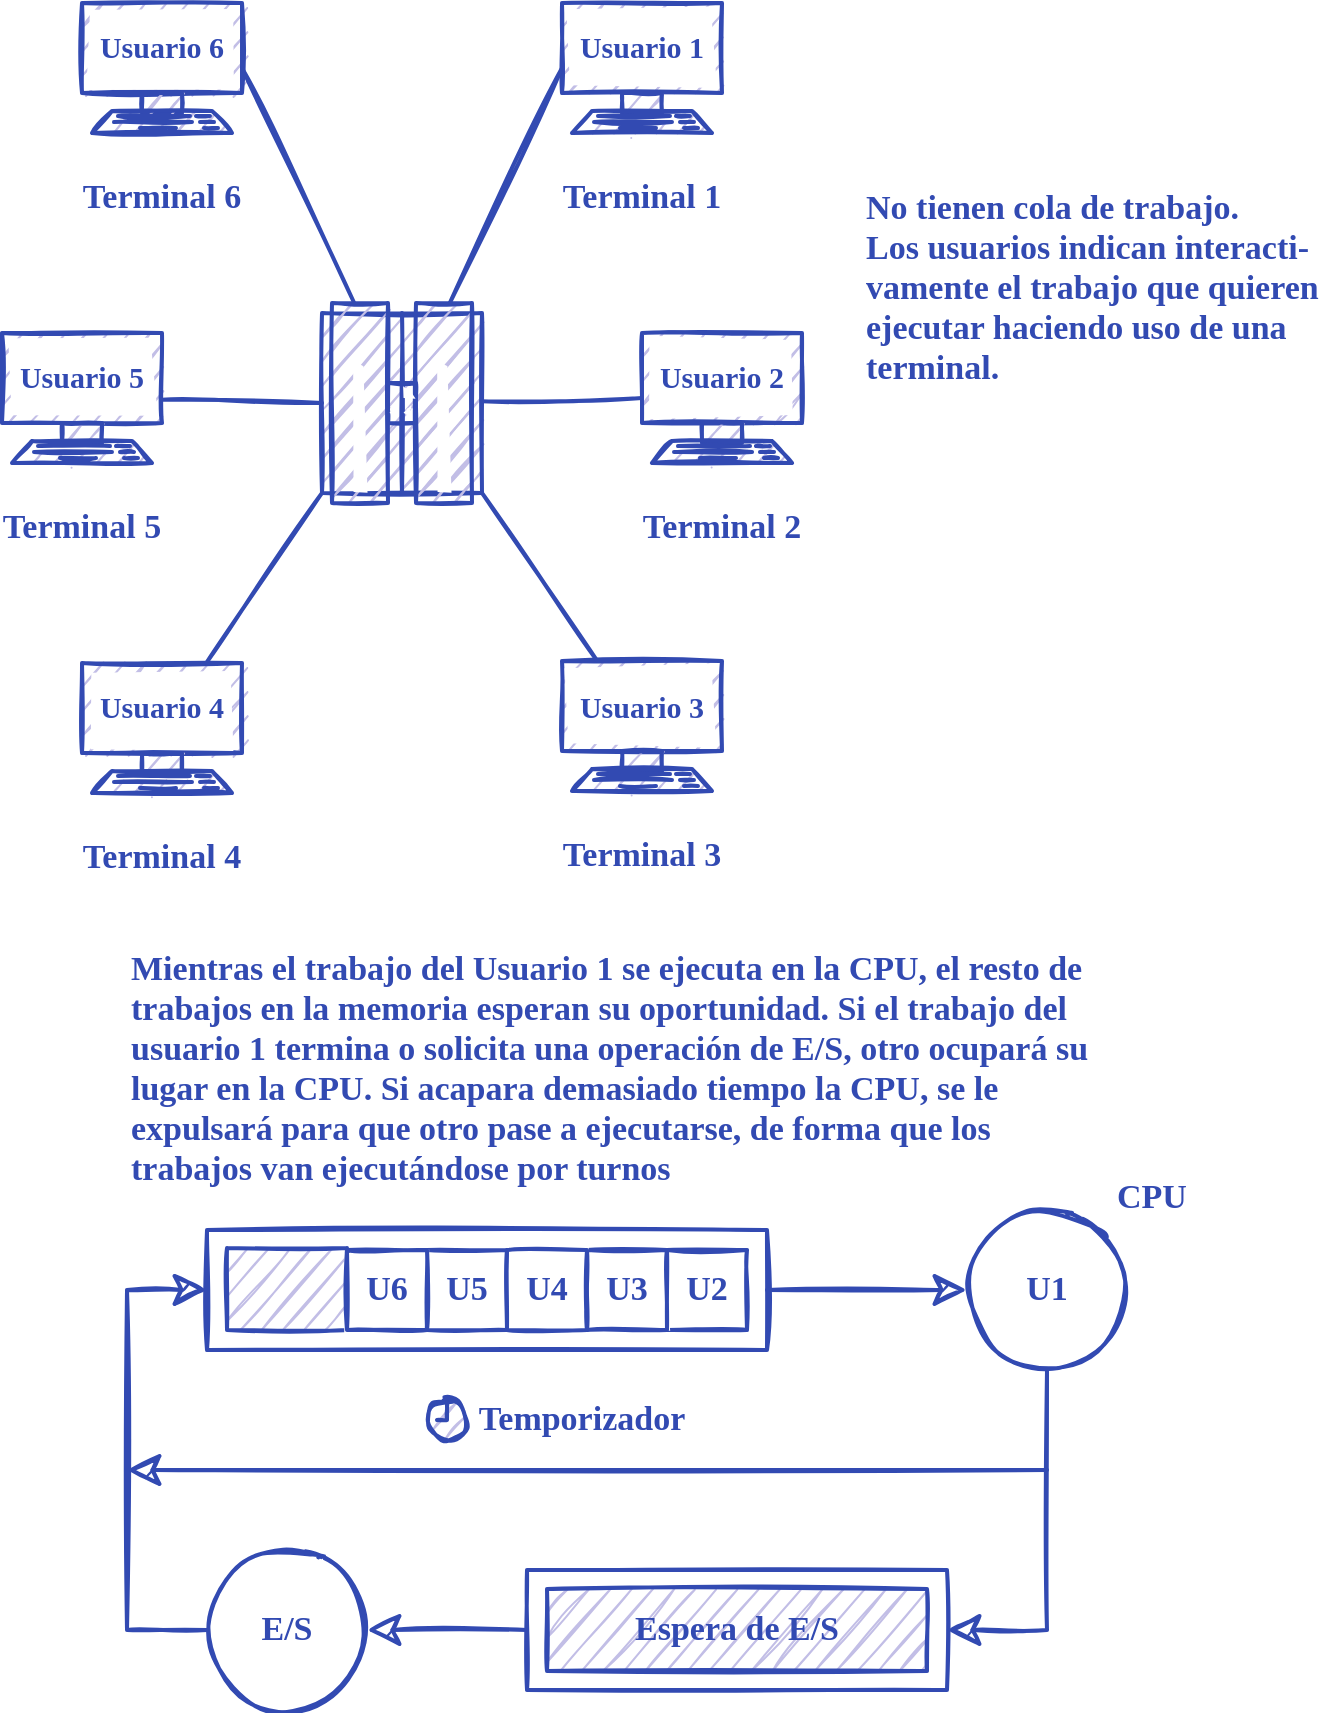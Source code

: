 <mxfile version="15.3.2" type="google"><diagram id="akEowiJKr_ScigKzrRVM" name="Page-1"><mxGraphModel dx="813" dy="1105" grid="1" gridSize="10" guides="1" tooltips="1" connect="1" arrows="1" fold="1" page="1" pageScale="1" pageWidth="689" pageHeight="517" math="0" shadow="0"><root><mxCell id="0"/><mxCell id="1" parent="0"/><mxCell id="MlI6ccFm6GiQp4WP_36M-48" value="Terminal 6" style="fontColor=#324AB2;verticalAlign=middle;verticalLabelPosition=bottom;labelPosition=center;align=center;outlineConnect=0;fillColor=#C2BEE6;strokeColor=#324AB2;gradientColor=none;strokeWidth=2;shape=mxgraph.networks.terminal;sketch=1;rounded=0;shadow=0;fontFamily=Ink Free;fontSource=https%3A%2F%2Full-esit-sistemas-operativos.github.io%2Fssoo-apuntes%2Ffonts%2FInkFree.woff;fontSize=17;fontStyle=1;spacing=20;spacingBottom=5;" parent="1" vertex="1"><mxGeometry x="2120" y="36.5" width="80" height="65" as="geometry"/></mxCell><mxCell id="MlI6ccFm6GiQp4WP_36M-49" value="" style="fontColor=#324AB2;verticalAlign=middle;verticalLabelPosition=bottom;labelPosition=center;align=center;html=1;outlineConnect=0;fillColor=#C2BEE6;strokeColor=#324AB2;gradientColor=none;strokeWidth=2;shape=mxgraph.networks.mainframe;sketch=1;rounded=0;shadow=0;fontFamily=Ink Free;fontSource=https%3A%2F%2Full-esit-sistemas-operativos.github.io%2Fssoo-apuntes%2Ffonts%2FInkFree.woff;fontSize=17;fontStyle=1;spacing=20;spacingBottom=5;" parent="1" vertex="1"><mxGeometry x="2240" y="186.5" width="80" height="100" as="geometry"/></mxCell><mxCell id="MlI6ccFm6GiQp4WP_36M-50" value="Terminal 5" style="fontColor=#324AB2;verticalAlign=middle;verticalLabelPosition=bottom;labelPosition=center;align=center;outlineConnect=0;fillColor=#C2BEE6;strokeColor=#324AB2;gradientColor=none;strokeWidth=2;shape=mxgraph.networks.terminal;sketch=1;rounded=0;shadow=0;fontFamily=Ink Free;fontSource=https%3A%2F%2Full-esit-sistemas-operativos.github.io%2Fssoo-apuntes%2Ffonts%2FInkFree.woff;fontSize=17;fontStyle=1;spacing=20;spacingBottom=5;" parent="1" vertex="1"><mxGeometry x="2080" y="201.5" width="80" height="65" as="geometry"/></mxCell><mxCell id="MlI6ccFm6GiQp4WP_36M-51" value="Terminal 4" style="fontColor=#324AB2;verticalAlign=middle;verticalLabelPosition=bottom;labelPosition=center;align=center;outlineConnect=0;fillColor=#C2BEE6;strokeColor=#324AB2;gradientColor=none;strokeWidth=2;shape=mxgraph.networks.terminal;sketch=1;rounded=0;shadow=0;fontFamily=Ink Free;fontSource=https%3A%2F%2Full-esit-sistemas-operativos.github.io%2Fssoo-apuntes%2Ffonts%2FInkFree.woff;fontSize=17;fontStyle=1;spacing=20;spacingBottom=5;" parent="1" vertex="1"><mxGeometry x="2120" y="366.5" width="80" height="65" as="geometry"/></mxCell><mxCell id="MlI6ccFm6GiQp4WP_36M-52" value="Terminal 1" style="fontColor=#324AB2;verticalAlign=middle;verticalLabelPosition=bottom;labelPosition=center;align=center;outlineConnect=0;fillColor=#C2BEE6;strokeColor=#324AB2;gradientColor=none;strokeWidth=2;shape=mxgraph.networks.terminal;sketch=1;rounded=0;shadow=0;fontFamily=Ink Free;fontSource=https%3A%2F%2Full-esit-sistemas-operativos.github.io%2Fssoo-apuntes%2Ffonts%2FInkFree.woff;fontSize=17;fontStyle=1;spacing=20;spacingBottom=5;" parent="1" vertex="1"><mxGeometry x="2360" y="36.5" width="80" height="65" as="geometry"/></mxCell><mxCell id="MlI6ccFm6GiQp4WP_36M-53" value="Terminal 2" style="fontColor=#324AB2;verticalAlign=middle;verticalLabelPosition=bottom;labelPosition=center;align=center;outlineConnect=0;fillColor=#C2BEE6;strokeColor=#324AB2;gradientColor=none;strokeWidth=2;shape=mxgraph.networks.terminal;sketch=1;rounded=0;shadow=0;fontFamily=Ink Free;fontSource=https%3A%2F%2Full-esit-sistemas-operativos.github.io%2Fssoo-apuntes%2Ffonts%2FInkFree.woff;fontSize=17;fontStyle=1;spacing=20;spacingBottom=5;" parent="1" vertex="1"><mxGeometry x="2400" y="201.5" width="80" height="65" as="geometry"/></mxCell><mxCell id="MlI6ccFm6GiQp4WP_36M-54" value="Terminal 3" style="fontColor=#324AB2;verticalAlign=middle;verticalLabelPosition=bottom;labelPosition=center;align=center;outlineConnect=0;fillColor=#C2BEE6;strokeColor=#324AB2;gradientColor=none;strokeWidth=2;shape=mxgraph.networks.terminal;sketch=1;rounded=0;shadow=0;fontFamily=Ink Free;fontSource=https%3A%2F%2Full-esit-sistemas-operativos.github.io%2Fssoo-apuntes%2Ffonts%2FInkFree.woff;fontSize=17;fontStyle=1;spacing=20;spacingBottom=5;" parent="1" vertex="1"><mxGeometry x="2360" y="365.5" width="80" height="65" as="geometry"/></mxCell><mxCell id="MlI6ccFm6GiQp4WP_36M-55" value="" style="endArrow=none;strokeWidth=2;fontFamily=Ink Free;fontSize=17;sketch=1;endSize=12;rounded=0;endFill=0;startSize=12;startArrow=none;startFill=0;strokeColor=#324AB2;fontColor=#324AB2;spacingBottom=5;fontStyle=1;entryX=1;entryY=0.95;entryDx=0;entryDy=0;entryPerimeter=0;" parent="1" source="MlI6ccFm6GiQp4WP_36M-54" target="MlI6ccFm6GiQp4WP_36M-49" edge="1"><mxGeometry width="50" height="50" relative="1" as="geometry"><mxPoint x="2420" y="558" as="sourcePoint"/><mxPoint x="2320" y="558" as="targetPoint"/></mxGeometry></mxCell><mxCell id="MlI6ccFm6GiQp4WP_36M-56" value="" style="endArrow=none;strokeWidth=2;fontFamily=Ink Free;fontSize=17;sketch=1;endSize=12;rounded=0;endFill=0;startSize=12;startArrow=none;startFill=0;strokeColor=#324AB2;fontColor=#324AB2;spacingBottom=5;fontStyle=1;entryX=0;entryY=0.95;entryDx=0;entryDy=0;entryPerimeter=0;" parent="1" source="MlI6ccFm6GiQp4WP_36M-51" target="MlI6ccFm6GiQp4WP_36M-49" edge="1"><mxGeometry width="50" height="50" relative="1" as="geometry"><mxPoint x="2387.682" y="375.5" as="sourcePoint"/><mxPoint x="2330" y="291.5" as="targetPoint"/></mxGeometry></mxCell><mxCell id="MlI6ccFm6GiQp4WP_36M-57" value="" style="endArrow=none;strokeWidth=2;fontFamily=Ink Free;fontSize=17;sketch=1;endSize=12;rounded=0;endFill=0;startSize=12;startArrow=none;startFill=0;strokeColor=#324AB2;fontColor=#324AB2;spacingBottom=5;fontStyle=1;entryX=0;entryY=0.5;entryDx=0;entryDy=0;entryPerimeter=0;" parent="1" source="MlI6ccFm6GiQp4WP_36M-50" target="MlI6ccFm6GiQp4WP_36M-49" edge="1"><mxGeometry width="50" height="50" relative="1" as="geometry"><mxPoint x="2192.128" y="376.5" as="sourcePoint"/><mxPoint x="2250" y="291.5" as="targetPoint"/></mxGeometry></mxCell><mxCell id="MlI6ccFm6GiQp4WP_36M-58" value="" style="endArrow=none;strokeWidth=2;fontFamily=Ink Free;fontSize=17;sketch=1;endSize=12;rounded=0;endFill=0;startSize=12;startArrow=none;startFill=0;strokeColor=#324AB2;fontColor=#324AB2;spacingBottom=5;fontStyle=1;entryX=0;entryY=0.5;entryDx=0;entryDy=0;entryPerimeter=0;" parent="1" source="MlI6ccFm6GiQp4WP_36M-49" target="MlI6ccFm6GiQp4WP_36M-53" edge="1"><mxGeometry width="50" height="50" relative="1" as="geometry"><mxPoint x="2330" y="245" as="sourcePoint"/><mxPoint x="2250" y="246.5" as="targetPoint"/></mxGeometry></mxCell><mxCell id="MlI6ccFm6GiQp4WP_36M-59" value="" style="endArrow=none;strokeWidth=2;fontFamily=Ink Free;fontSize=17;sketch=1;endSize=12;rounded=0;endFill=0;startSize=12;startArrow=none;startFill=0;strokeColor=#324AB2;fontColor=#324AB2;spacingBottom=5;fontStyle=1;exitX=1;exitY=0.5;exitDx=0;exitDy=0;exitPerimeter=0;" parent="1" source="MlI6ccFm6GiQp4WP_36M-48" target="MlI6ccFm6GiQp4WP_36M-49" edge="1"><mxGeometry width="50" height="50" relative="1" as="geometry"><mxPoint x="2170" y="244.833" as="sourcePoint"/><mxPoint x="2250" y="246.5" as="targetPoint"/></mxGeometry></mxCell><mxCell id="MlI6ccFm6GiQp4WP_36M-60" value="" style="endArrow=none;strokeWidth=2;fontFamily=Ink Free;fontSize=17;sketch=1;endSize=12;rounded=0;endFill=0;startSize=12;startArrow=none;startFill=0;strokeColor=#324AB2;fontColor=#324AB2;spacingBottom=5;fontStyle=1;exitX=0;exitY=0.5;exitDx=0;exitDy=0;exitPerimeter=0;" parent="1" source="MlI6ccFm6GiQp4WP_36M-52" target="MlI6ccFm6GiQp4WP_36M-49" edge="1"><mxGeometry width="50" height="50" relative="1" as="geometry"><mxPoint x="2210" y="79" as="sourcePoint"/><mxPoint x="2266.119" y="196.5" as="targetPoint"/></mxGeometry></mxCell><mxCell id="MlI6ccFm6GiQp4WP_36M-61" value="Usuario 6" style="text;strokeColor=none;fillColor=none;align=center;verticalAlign=middle;rounded=0;shadow=0;sketch=1;fontFamily=Ink Free;fontSize=15;fontStyle=1;spacingRight=0;fontColor=#324AB2;spacingBottom=5;spacing=5;" parent="1" vertex="1"><mxGeometry x="2130" y="40" width="60" height="40" as="geometry"/></mxCell><mxCell id="MlI6ccFm6GiQp4WP_36M-62" value="Usuario 1" style="text;strokeColor=none;fillColor=none;align=center;verticalAlign=middle;rounded=0;shadow=0;sketch=1;fontFamily=Ink Free;fontSize=15;fontStyle=1;spacingRight=0;fontColor=#324AB2;spacingBottom=5;spacing=5;" parent="1" vertex="1"><mxGeometry x="2370" y="40" width="60" height="40" as="geometry"/></mxCell><mxCell id="MlI6ccFm6GiQp4WP_36M-63" value="Usuario 2" style="text;strokeColor=none;fillColor=none;align=center;verticalAlign=middle;rounded=0;shadow=0;sketch=1;fontFamily=Ink Free;fontSize=15;fontStyle=1;spacingRight=0;fontColor=#324AB2;spacingBottom=5;spacing=5;" parent="1" vertex="1"><mxGeometry x="2400" y="205" width="80" height="40" as="geometry"/></mxCell><mxCell id="MlI6ccFm6GiQp4WP_36M-64" value="Usuario 3" style="text;strokeColor=none;fillColor=none;align=center;verticalAlign=middle;rounded=0;shadow=0;sketch=1;fontFamily=Ink Free;fontSize=15;fontStyle=1;spacingRight=0;fontColor=#324AB2;spacingBottom=5;spacing=5;" parent="1" vertex="1"><mxGeometry x="2360" y="370" width="80" height="40" as="geometry"/></mxCell><mxCell id="MlI6ccFm6GiQp4WP_36M-65" value="Usuario 4" style="text;strokeColor=none;fillColor=none;align=center;verticalAlign=middle;rounded=0;shadow=0;sketch=1;fontFamily=Ink Free;fontSize=15;fontStyle=1;spacingRight=0;fontColor=#324AB2;spacingBottom=5;spacing=5;" parent="1" vertex="1"><mxGeometry x="2120" y="370" width="80" height="40" as="geometry"/></mxCell><mxCell id="MlI6ccFm6GiQp4WP_36M-66" value="Usuario 5" style="text;strokeColor=none;fillColor=none;align=center;verticalAlign=middle;rounded=0;shadow=0;sketch=1;fontFamily=Ink Free;fontSize=15;fontStyle=1;spacingRight=0;fontColor=#324AB2;spacingBottom=5;spacing=5;" parent="1" vertex="1"><mxGeometry x="2080" y="205" width="80" height="40" as="geometry"/></mxCell><mxCell id="MlI6ccFm6GiQp4WP_36M-67" value="No tienen cola de trabajo.&#10;Los usuarios indican interacti-&#10;vamente el trabajo que quieren&#10;ejecutar haciendo uso de una&#10;terminal." style="rounded=0;shadow=0;sketch=1;strokeWidth=2;fillColor=none;fontFamily=Ink Free;fontSize=17;spacing=2;strokeColor=none;fontColor=#324AB2;spacingBottom=5;fontStyle=1;align=left;" parent="1" vertex="1"><mxGeometry x="2510" y="119" width="230" height="121" as="geometry"/></mxCell><mxCell id="MlI6ccFm6GiQp4WP_36M-68" value="" style="rounded=0;shadow=0;sketch=1;strokeWidth=2;fontFamily=Ink Free;fontSize=17;spacing=20;strokeColor=#324AB2;fontColor=#324AB2;fillColor=#C2BEE6;fontSource=https%3A%2F%2Full-esit-sistemas-operativos.github.io%2Fssoo-apuntes%2Ffonts%2FInkFree.woff;fontStyle=1;spacingBottom=5;" parent="1" vertex="1"><mxGeometry x="2352.5" y="829.5" width="190" height="41" as="geometry"/></mxCell><mxCell id="MlI6ccFm6GiQp4WP_36M-69" value="" style="rounded=0;shadow=0;sketch=1;strokeWidth=2;fillColor=none;fontFamily=Ink Free;fontSize=17;spacing=20;fontStyle=1;strokeColor=#324AB2;fontColor=#324AB2;spacingBottom=5;" parent="1" vertex="1"><mxGeometry x="2182.5" y="650" width="280" height="60" as="geometry"/></mxCell><mxCell id="MlI6ccFm6GiQp4WP_36M-70" value="Espera de E/S" style="rounded=0;shadow=0;sketch=1;strokeWidth=2;fillColor=none;fontFamily=Ink Free;fontSize=17;spacing=20;fontStyle=1;strokeColor=#324AB2;fontColor=#324AB2;spacingBottom=5;" parent="1" vertex="1"><mxGeometry x="2342.5" y="820" width="210" height="60" as="geometry"/></mxCell><mxCell id="MlI6ccFm6GiQp4WP_36M-71" value="" style="endArrow=none;strokeWidth=2;fontFamily=Ink Free;fontSize=17;sketch=1;endSize=12;rounded=0;endFill=0;startSize=12;startArrow=classic;startFill=1;strokeColor=#324AB2;fontColor=#324AB2;spacingBottom=5;fontStyle=1;exitX=0;exitY=0.5;exitDx=0;exitDy=0;entryX=1;entryY=0.5;entryDx=0;entryDy=0;" parent="1" source="MlI6ccFm6GiQp4WP_36M-73" target="MlI6ccFm6GiQp4WP_36M-69" edge="1"><mxGeometry width="50" height="50" relative="1" as="geometry"><mxPoint x="2502.5" y="680" as="sourcePoint"/><mxPoint x="2422.5" y="679.5" as="targetPoint"/></mxGeometry></mxCell><mxCell id="MlI6ccFm6GiQp4WP_36M-72" value="" style="endArrow=none;strokeWidth=2;fontFamily=Ink Free;fontSize=17;sketch=1;endSize=12;rounded=0;endFill=0;startSize=12;startArrow=classic;startFill=1;exitX=1;exitY=0.5;exitDx=0;exitDy=0;strokeColor=#324AB2;fontColor=#324AB2;spacingBottom=5;fontStyle=1;entryX=0.5;entryY=1;entryDx=0;entryDy=0;" parent="1" source="MlI6ccFm6GiQp4WP_36M-70" target="MlI6ccFm6GiQp4WP_36M-73" edge="1"><mxGeometry width="50" height="50" relative="1" as="geometry"><mxPoint x="2144" y="830" as="sourcePoint"/><mxPoint x="2592.5" y="810" as="targetPoint"/><Array as="points"><mxPoint x="2602.5" y="850"/></Array></mxGeometry></mxCell><mxCell id="MlI6ccFm6GiQp4WP_36M-73" value="U1" style="ellipse;aspect=fixed;rounded=0;shadow=0;fontFamily=Ink Free;fontSize=17;strokeWidth=2;fillColor=none;spacing=20;sketch=1;align=center;strokeColor=#324AB2;fontColor=#324AB2;spacingBottom=5;fontStyle=1" parent="1" vertex="1"><mxGeometry x="2562.5" y="640" width="80" height="80" as="geometry"/></mxCell><mxCell id="MlI6ccFm6GiQp4WP_36M-74" value="E/S" style="ellipse;aspect=fixed;rounded=0;shadow=0;fontFamily=Ink Free;fontSize=17;strokeWidth=2;fillColor=none;spacing=20;sketch=1;align=center;strokeColor=#324AB2;fontColor=#324AB2;spacingBottom=5;fontStyle=1" parent="1" vertex="1"><mxGeometry x="2182.5" y="810" width="80" height="80" as="geometry"/></mxCell><mxCell id="MlI6ccFm6GiQp4WP_36M-75" value="" style="endArrow=none;strokeWidth=2;fontFamily=Ink Free;fontSize=17;sketch=1;endSize=12;rounded=0;endFill=0;startSize=12;startArrow=classic;startFill=1;exitX=1;exitY=0.5;exitDx=0;exitDy=0;entryX=0;entryY=0.5;entryDx=0;entryDy=0;strokeColor=#324AB2;fontColor=#324AB2;spacingBottom=5;fontStyle=1" parent="1" source="MlI6ccFm6GiQp4WP_36M-74" target="MlI6ccFm6GiQp4WP_36M-70" edge="1"><mxGeometry width="50" height="50" relative="1" as="geometry"><mxPoint x="2225.5" y="880" as="sourcePoint"/><mxPoint x="2252.5" y="890" as="targetPoint"/></mxGeometry></mxCell><mxCell id="MlI6ccFm6GiQp4WP_36M-76" value="" style="endArrow=none;strokeWidth=2;fontFamily=Ink Free;fontSize=17;sketch=1;endSize=12;rounded=0;endFill=0;startSize=12;startArrow=classic;startFill=1;entryX=0;entryY=0.5;entryDx=0;entryDy=0;strokeColor=#324AB2;fontColor=#324AB2;spacingBottom=5;fontStyle=1;exitX=0;exitY=0.5;exitDx=0;exitDy=0;" parent="1" source="MlI6ccFm6GiQp4WP_36M-69" target="MlI6ccFm6GiQp4WP_36M-74" edge="1"><mxGeometry width="50" height="50" relative="1" as="geometry"><mxPoint x="2141.5" y="680" as="sourcePoint"/><mxPoint x="2141.54" y="922" as="targetPoint"/><Array as="points"><mxPoint x="2142.5" y="680"/><mxPoint x="2142.5" y="850"/></Array></mxGeometry></mxCell><mxCell id="MlI6ccFm6GiQp4WP_36M-77" value="U2" style="rounded=0;shadow=0;sketch=1;strokeWidth=2;fillColor=default;fontFamily=Ink Free;fontSize=17;spacing=20;strokeColor=#324AB2;fontColor=#324AB2;spacingBottom=5;fontStyle=1" parent="1" vertex="1"><mxGeometry x="2412.5" y="660" width="40" height="40" as="geometry"/></mxCell><mxCell id="MlI6ccFm6GiQp4WP_36M-78" value="U3" style="rounded=0;shadow=0;sketch=1;strokeWidth=2;fillColor=default;fontFamily=Ink Free;fontSize=17;spacing=20;strokeColor=#324AB2;fontColor=#324AB2;spacingBottom=5;fontStyle=1" parent="1" vertex="1"><mxGeometry x="2372.5" y="660" width="40" height="40" as="geometry"/></mxCell><mxCell id="MlI6ccFm6GiQp4WP_36M-79" value="" style="rounded=0;shadow=0;sketch=1;strokeWidth=2;fontFamily=Ink Free;fontSize=17;spacing=20;strokeColor=#324AB2;fontColor=#324AB2;fillColor=#C2BEE6;fontSource=https%3A%2F%2Full-esit-sistemas-operativos.github.io%2Fssoo-apuntes%2Ffonts%2FInkFree.woff;fontStyle=1;spacingBottom=5;" parent="1" vertex="1"><mxGeometry x="2192.5" y="659" width="60" height="41" as="geometry"/></mxCell><mxCell id="MlI6ccFm6GiQp4WP_36M-80" value="Mientras el trabajo del Usuario 1 se ejecuta en la CPU, el resto de&#10;trabajos en la memoria esperan su oportunidad. Si el trabajo del&#10;usuario 1 termina o solicita una operación de E/S, otro ocupará su&#10;lugar en la CPU. Si acapara demasiado tiempo la CPU, se le&#10;expulsará para que otro pase a ejecutarse, de forma que los&#10;trabajos van ejecutándose por turnos" style="rounded=0;shadow=0;sketch=1;strokeWidth=2;fillColor=none;fontFamily=Ink Free;fontSize=17;spacing=2;strokeColor=none;fontColor=#324AB2;spacingBottom=5;fontStyle=1;align=left;" parent="1" vertex="1"><mxGeometry x="2142.5" y="510" width="480" height="120" as="geometry"/></mxCell><mxCell id="MlI6ccFm6GiQp4WP_36M-81" value="U5" style="rounded=0;shadow=0;sketch=1;strokeWidth=2;fillColor=default;fontFamily=Ink Free;fontSize=17;spacing=20;strokeColor=#324AB2;fontColor=#324AB2;spacingBottom=5;fontStyle=1" parent="1" vertex="1"><mxGeometry x="2292.5" y="660" width="40" height="40" as="geometry"/></mxCell><mxCell id="MlI6ccFm6GiQp4WP_36M-82" value="U4" style="rounded=0;shadow=0;sketch=1;strokeWidth=2;fillColor=default;fontFamily=Ink Free;fontSize=17;spacing=20;strokeColor=#324AB2;fontColor=#324AB2;spacingBottom=5;fontStyle=1" parent="1" vertex="1"><mxGeometry x="2332.5" y="660" width="40" height="40" as="geometry"/></mxCell><mxCell id="MlI6ccFm6GiQp4WP_36M-83" value="U6" style="rounded=0;shadow=0;sketch=1;strokeWidth=2;fillColor=default;fontFamily=Ink Free;fontSize=17;spacing=20;strokeColor=#324AB2;fontColor=#324AB2;spacingBottom=5;fontStyle=1" parent="1" vertex="1"><mxGeometry x="2252.5" y="660" width="40" height="40" as="geometry"/></mxCell><mxCell id="MlI6ccFm6GiQp4WP_36M-84" value="CPU" style="text;align=center;verticalAlign=middle;rounded=0;shadow=0;sketch=1;fontFamily=Ink Free;fontSize=17;fontStyle=1;flipV=0;flipH=1;fontSource=https%3A%2F%2Full-esit-sistemas-operativos.github.io%2Fssoo-apuntes%2Ffonts%2FInkFree.woff;spacingBottom=5;fontColor=#324AB2;" parent="1" vertex="1"><mxGeometry x="2562.5" y="609" width="185" height="50" as="geometry"/></mxCell><mxCell id="MlI6ccFm6GiQp4WP_36M-85" value="" style="endArrow=none;strokeWidth=2;fontFamily=Ink Free;fontSize=17;sketch=1;endSize=12;rounded=0;endFill=0;startSize=12;startArrow=classic;startFill=1;strokeColor=#324AB2;fontColor=#324AB2;spacingBottom=5;fontStyle=1" parent="1" edge="1"><mxGeometry width="50" height="50" relative="1" as="geometry"><mxPoint x="2142.5" y="770" as="sourcePoint"/><mxPoint x="2602.5" y="770" as="targetPoint"/></mxGeometry></mxCell><mxCell id="MlI6ccFm6GiQp4WP_36M-86" value="Temporizador" style="text;align=center;verticalAlign=middle;rounded=0;shadow=0;sketch=1;fontFamily=Ink Free;fontSize=17;fontStyle=1;flipV=0;flipH=1;fontSource=https%3A%2F%2Full-esit-sistemas-operativos.github.io%2Fssoo-apuntes%2Ffonts%2FInkFree.woff;spacingBottom=5;fontColor=#324AB2;" parent="1" vertex="1"><mxGeometry x="2277.5" y="720" width="185" height="50" as="geometry"/></mxCell><mxCell id="MlI6ccFm6GiQp4WP_36M-91" value="" style="html=1;verticalLabelPosition=bottom;align=center;verticalAlign=middle;strokeWidth=2;strokeColor=#324AB2;shadow=0;shape=mxgraph.ios7.icons.clock;sketch=1;fillColor=#C2BEE6;rounded=0;fontFamily=Ink Free;fontSource=https%3A%2F%2Full-esit-sistemas-operativos.github.io%2Fssoo-apuntes%2Ffonts%2FInkFree.woff;fontSize=17;fontColor=#324AB2;fontStyle=1;spacing=20;spacingBottom=5;" parent="1" vertex="1"><mxGeometry x="2292.5" y="735" width="20" height="20" as="geometry"/></mxCell></root></mxGraphModel></diagram></mxfile>